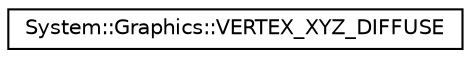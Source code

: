 digraph G
{
  edge [fontname="Helvetica",fontsize="10",labelfontname="Helvetica",labelfontsize="10"];
  node [fontname="Helvetica",fontsize="10",shape=record];
  rankdir="LR";
  Node1 [label="System::Graphics::VERTEX_XYZ_DIFFUSE",height=0.2,width=0.4,color="black", fillcolor="white", style="filled",URL="$struct_system_1_1_graphics_1_1_v_e_r_t_e_x___x_y_z___d_i_f_f_u_s_e.html"];
}
